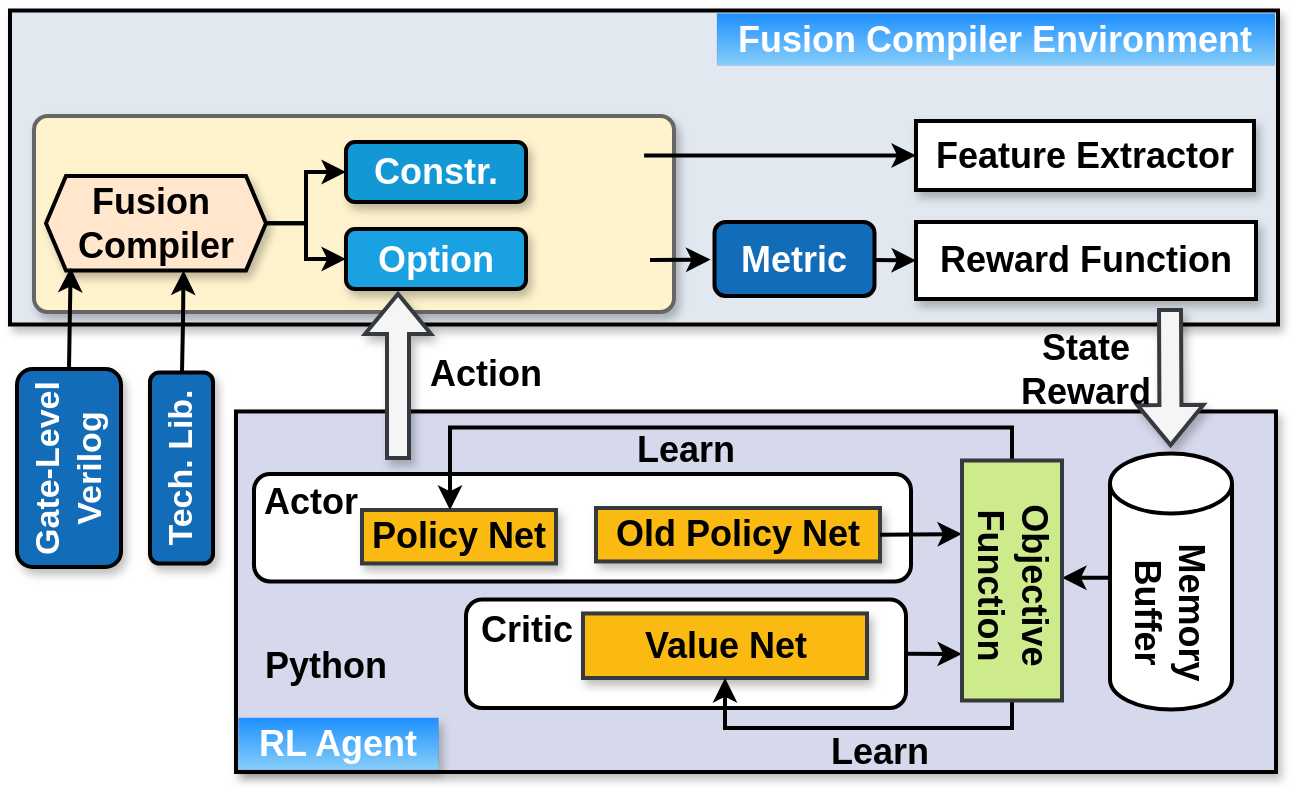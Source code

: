 <mxfile version="27.1.5">
  <diagram name="第 1 页" id="y6g35xjj4APtBhoC3D7p">
    <mxGraphModel dx="992" dy="650" grid="1" gridSize="10" guides="1" tooltips="1" connect="1" arrows="1" fold="1" page="1" pageScale="1" pageWidth="655" pageHeight="420" math="0" shadow="0">
      <root>
        <mxCell id="0" />
        <mxCell id="1" parent="0" />
        <mxCell id="uOctNLvVrp7-WB9e10jX-1" value="&lt;font color=&quot;#ffffff&quot;&gt;&lt;b style=&quot;font-size: 17px;&quot;&gt;&lt;font style=&quot;font-size: 17px;&quot;&gt;Gate-&lt;/font&gt;&lt;/b&gt;&lt;b style=&quot;font-size: 17px; background-color: initial;&quot;&gt;Level&lt;/b&gt;&lt;/font&gt;&lt;div style=&quot;font-size: 17px;&quot;&gt;&lt;div&gt;&lt;b&gt;&lt;font color=&quot;#ffffff&quot; style=&quot;font-size: 17px;&quot;&gt;Verilog&lt;/font&gt;&lt;/b&gt;&lt;/div&gt;&lt;/div&gt;" style="rounded=1;whiteSpace=wrap;html=1;fillColor=#136cb7;strokeColor=#000000;strokeWidth=2;shadow=1;rotation=-90;" parent="1" vertex="1">
          <mxGeometry x="-8" y="210" width="99" height="52" as="geometry" />
        </mxCell>
        <mxCell id="uOctNLvVrp7-WB9e10jX-2" value="" style="rounded=0;whiteSpace=wrap;html=1;fillColor=#E1E8F0;strokeColor=#000000;strokeWidth=2;shadow=1;" parent="1" vertex="1">
          <mxGeometry x="12" y="7.25" width="634" height="157" as="geometry" />
        </mxCell>
        <mxCell id="uOctNLvVrp7-WB9e10jX-3" value="&lt;b style=&quot;&quot;&gt;&lt;font style=&quot;font-size: 18px; color: rgb(0, 0, 0);&quot;&gt;Feature Extractor&lt;/font&gt;&lt;/b&gt;" style="rounded=0;whiteSpace=wrap;html=1;fillColor=#FFFFFF;strokeColor=#000000;strokeWidth=2;shadow=1;" parent="1" vertex="1">
          <mxGeometry x="465" y="62.5" width="169" height="34.5" as="geometry" />
        </mxCell>
        <mxCell id="mRqJrL3Eu6v0HynvB5B--16" style="rounded=0;orthogonalLoop=1;jettySize=auto;html=1;entryX=0;entryY=0.5;entryDx=0;entryDy=0;strokeWidth=2;" parent="1" source="uOctNLvVrp7-WB9e10jX-5" target="uOctNLvVrp7-WB9e10jX-6" edge="1">
          <mxGeometry relative="1" as="geometry" />
        </mxCell>
        <mxCell id="uOctNLvVrp7-WB9e10jX-5" value="&lt;font color=&quot;#ffffff&quot; size=&quot;1&quot; style=&quot;&quot;&gt;&lt;b style=&quot;font-size: 18px;&quot;&gt;Metric&lt;/b&gt;&lt;/font&gt;" style="rounded=1;whiteSpace=wrap;html=1;fillColor=#136cb7;strokeColor=#000000;strokeWidth=2;" parent="1" vertex="1">
          <mxGeometry x="364.25" y="113" width="80" height="37" as="geometry" />
        </mxCell>
        <mxCell id="uOctNLvVrp7-WB9e10jX-6" value="&lt;b style=&quot;&quot;&gt;&lt;font style=&quot;font-size: 18px; color: rgb(0, 0, 0);&quot;&gt;Reward Function&lt;/font&gt;&lt;/b&gt;" style="rounded=0;whiteSpace=wrap;html=1;fillColor=#FFFFFF;strokeColor=#000000;strokeWidth=2;shadow=1;" parent="1" vertex="1">
          <mxGeometry x="465" y="113" width="170" height="38.5" as="geometry" />
        </mxCell>
        <mxCell id="uOctNLvVrp7-WB9e10jX-21" value="" style="rounded=0;whiteSpace=wrap;html=1;fillColor=#D6D9EC;strokeColor=#000000;strokeWidth=2;shadow=1;" parent="1" vertex="1">
          <mxGeometry x="125" y="207.73" width="520" height="180.27" as="geometry" />
        </mxCell>
        <mxCell id="uOctNLvVrp7-WB9e10jX-23" value="&lt;font color=&quot;#ffffff&quot; size=&quot;1&quot; style=&quot;&quot;&gt;&lt;b style=&quot;font-size: 18px;&quot;&gt;RL Agent&lt;/b&gt;&lt;/font&gt;" style="text;html=1;align=center;verticalAlign=middle;whiteSpace=wrap;rounded=0;fillColor=#1E90FF;strokeColor=#36393d;strokeWidth=0;shadow=1;gradientColor=#87CEFA;" parent="1" vertex="1">
          <mxGeometry x="126" y="360.73" width="100" height="26" as="geometry" />
        </mxCell>
        <mxCell id="uOctNLvVrp7-WB9e10jX-24" value="" style="rounded=1;whiteSpace=wrap;html=1;strokeWidth=2;fillColor=#FFFFFF;" parent="1" vertex="1">
          <mxGeometry x="134" y="239" width="328.5" height="53.73" as="geometry" />
        </mxCell>
        <mxCell id="uOctNLvVrp7-WB9e10jX-27" value="&lt;b style=&quot;&quot;&gt;&lt;font style=&quot;font-size: 18px;&quot;&gt;Policy Net&lt;/font&gt;&lt;/b&gt;" style="rounded=0;whiteSpace=wrap;html=1;fillColor=#faba11;strokeColor=#36393d;strokeWidth=2;shadow=1;" parent="1" vertex="1">
          <mxGeometry x="188" y="257" width="97" height="26.73" as="geometry" />
        </mxCell>
        <mxCell id="uOctNLvVrp7-WB9e10jX-28" value="&lt;b style=&quot;&quot;&gt;&lt;font style=&quot;font-size: 18px;&quot;&gt;Old Policy Net&lt;/font&gt;&lt;/b&gt;" style="rounded=0;whiteSpace=wrap;html=1;fillColor=#faba11;strokeColor=#36393d;strokeWidth=2;shadow=1;" parent="1" vertex="1">
          <mxGeometry x="305" y="256" width="142" height="26.73" as="geometry" />
        </mxCell>
        <mxCell id="uOctNLvVrp7-WB9e10jX-30" value="" style="rounded=1;whiteSpace=wrap;html=1;strokeWidth=2;fillColor=#FFFFFF;" parent="1" vertex="1">
          <mxGeometry x="240" y="301.73" width="220" height="54.27" as="geometry" />
        </mxCell>
        <mxCell id="uOctNLvVrp7-WB9e10jX-31" value="&lt;b style=&quot;&quot;&gt;&lt;font style=&quot;font-size: 18px;&quot;&gt;Value Net&lt;/font&gt;&lt;/b&gt;" style="rounded=0;whiteSpace=wrap;html=1;fillColor=#faba11;strokeColor=#36393d;strokeWidth=2;shadow=1;" parent="1" vertex="1">
          <mxGeometry x="298.5" y="308.73" width="142" height="32.27" as="geometry" />
        </mxCell>
        <mxCell id="uOctNLvVrp7-WB9e10jX-33" value="&lt;span style=&quot;font-size: 18px;&quot;&gt;&lt;b&gt;Actor&lt;/b&gt;&lt;/span&gt;" style="text;html=1;align=center;verticalAlign=middle;whiteSpace=wrap;rounded=0;" parent="1" vertex="1">
          <mxGeometry x="122" y="237.73" width="81" height="30" as="geometry" />
        </mxCell>
        <mxCell id="uOctNLvVrp7-WB9e10jX-34" value="&lt;span style=&quot;font-size: 18px;&quot;&gt;&lt;b&gt;Critic&lt;/b&gt;&lt;/span&gt;" style="text;html=1;align=center;verticalAlign=middle;whiteSpace=wrap;rounded=0;" parent="1" vertex="1">
          <mxGeometry x="230" y="301.73" width="81" height="30" as="geometry" />
        </mxCell>
        <mxCell id="uOctNLvVrp7-WB9e10jX-35" value="" style="endArrow=classic;html=1;rounded=0;strokeWidth=2;exitX=1;exitY=0.5;exitDx=0;exitDy=0;" parent="1" source="uOctNLvVrp7-WB9e10jX-28" edge="1">
          <mxGeometry width="50" height="50" relative="1" as="geometry">
            <mxPoint x="412" y="256.73" as="sourcePoint" />
            <mxPoint x="488" y="269" as="targetPoint" />
          </mxGeometry>
        </mxCell>
        <mxCell id="uOctNLvVrp7-WB9e10jX-36" value="" style="endArrow=classic;html=1;rounded=0;strokeWidth=2;exitX=1;exitY=0.5;exitDx=0;exitDy=0;" parent="1" source="uOctNLvVrp7-WB9e10jX-30" edge="1">
          <mxGeometry width="50" height="50" relative="1" as="geometry">
            <mxPoint x="451.3" y="352.73" as="sourcePoint" />
            <mxPoint x="488" y="329" as="targetPoint" />
          </mxGeometry>
        </mxCell>
        <mxCell id="uOctNLvVrp7-WB9e10jX-37" value="" style="endArrow=classic;html=1;rounded=0;strokeWidth=2;edgeStyle=orthogonalEdgeStyle;" parent="1" target="uOctNLvVrp7-WB9e10jX-27" edge="1">
          <mxGeometry width="50" height="50" relative="1" as="geometry">
            <mxPoint x="513" y="235.73" as="sourcePoint" />
            <mxPoint x="478.5" y="184.73" as="targetPoint" />
            <Array as="points">
              <mxPoint x="513" y="215.73" />
              <mxPoint x="232" y="215.73" />
            </Array>
          </mxGeometry>
        </mxCell>
        <mxCell id="uOctNLvVrp7-WB9e10jX-38" value="" style="endArrow=classic;html=1;rounded=0;strokeWidth=2;edgeStyle=orthogonalEdgeStyle;entryX=0.5;entryY=1;entryDx=0;entryDy=0;" parent="1" target="uOctNLvVrp7-WB9e10jX-31" edge="1">
          <mxGeometry width="50" height="50" relative="1" as="geometry">
            <mxPoint x="513" y="345.73" as="sourcePoint" />
            <mxPoint x="149.5" y="156.73" as="targetPoint" />
            <Array as="points">
              <mxPoint x="513" y="366" />
              <mxPoint x="370" y="366" />
            </Array>
          </mxGeometry>
        </mxCell>
        <mxCell id="uOctNLvVrp7-WB9e10jX-39" value="" style="endArrow=classic;html=1;rounded=0;strokeWidth=2;entryX=-0.004;entryY=0.225;entryDx=0;entryDy=0;entryPerimeter=0;" parent="1" edge="1">
          <mxGeometry width="50" height="50" relative="1" as="geometry">
            <mxPoint x="583" y="290.87" as="sourcePoint" />
            <mxPoint x="538" y="290.87" as="targetPoint" />
          </mxGeometry>
        </mxCell>
        <mxCell id="mRqJrL3Eu6v0HynvB5B--1" value="" style="rounded=1;whiteSpace=wrap;html=1;fillColor=#fef3cd;fontColor=#333333;strokeColor=#666666;strokeWidth=2;shadow=1;arcSize=7;" parent="1" vertex="1">
          <mxGeometry x="24" y="60" width="320" height="98" as="geometry" />
        </mxCell>
        <mxCell id="Z6-IWBhORdnSb49iaQ7a-1" value="&lt;font color=&quot;#ffffff&quot;&gt;&lt;b style=&quot;font-size: 18px;&quot;&gt;Fusion Compiler&amp;nbsp;&lt;/b&gt;&lt;b style=&quot;background-color: initial; font-size: 18px;&quot;&gt;Environment&lt;/b&gt;&lt;/font&gt;" style="text;html=1;align=center;verticalAlign=middle;whiteSpace=wrap;rounded=0;fillColor=#1E90FF;strokeColor=#36393d;strokeWidth=0;shadow=0;gradientColor=#87CEFA;" parent="1" vertex="1">
          <mxGeometry x="365.25" y="8.5" width="279" height="26" as="geometry" />
        </mxCell>
        <mxCell id="mRqJrL3Eu6v0HynvB5B--14" style="edgeStyle=orthogonalEdgeStyle;rounded=0;orthogonalLoop=1;jettySize=auto;html=1;entryX=0;entryY=0.5;entryDx=0;entryDy=0;strokeWidth=2;exitX=1;exitY=0.5;exitDx=0;exitDy=0;" parent="1" source="uOctNLvVrp7-WB9e10jX-4" target="mRqJrL3Eu6v0HynvB5B--11" edge="1">
          <mxGeometry relative="1" as="geometry" />
        </mxCell>
        <mxCell id="uOctNLvVrp7-WB9e10jX-4" value="&lt;span style=&quot;font-size: 18px;&quot;&gt;&lt;b&gt;Fusion&amp;nbsp;&lt;/b&gt;&lt;/span&gt;&lt;div&gt;&lt;span style=&quot;font-size: 18px;&quot;&gt;&lt;b&gt;Compiler&lt;/b&gt;&lt;/span&gt;&lt;/div&gt;" style="shape=hexagon;perimeter=hexagonPerimeter2;whiteSpace=wrap;html=1;fixedSize=1;fillColor=#ffe6cc;strokeColor=#000000;strokeWidth=2;shadow=1;rounded=0;size=10;" parent="1" vertex="1">
          <mxGeometry x="30" y="90" width="110" height="47.25" as="geometry" />
        </mxCell>
        <mxCell id="mRqJrL3Eu6v0HynvB5B--12" style="edgeStyle=orthogonalEdgeStyle;rounded=0;orthogonalLoop=1;jettySize=auto;html=1;entryX=1;entryY=0.5;entryDx=0;entryDy=0;startArrow=classic;startFill=1;endArrow=none;endFill=0;strokeWidth=2;exitX=0;exitY=0.5;exitDx=0;exitDy=0;" parent="1" source="mRqJrL3Eu6v0HynvB5B--7" target="uOctNLvVrp7-WB9e10jX-4" edge="1">
          <mxGeometry relative="1" as="geometry" />
        </mxCell>
        <mxCell id="mRqJrL3Eu6v0HynvB5B--7" value="&lt;b style=&quot;font-size: 18px;&quot;&gt;Constr.&lt;/b&gt;" style="rounded=1;whiteSpace=wrap;html=1;fillColor=#1398d6;strokeColor=#000000;strokeWidth=2;shadow=1;fontColor=#ffffff;" parent="1" vertex="1">
          <mxGeometry x="180" y="73" width="90" height="30" as="geometry" />
        </mxCell>
        <mxCell id="mRqJrL3Eu6v0HynvB5B--11" value="&lt;b style=&quot;font-size: 18px;&quot;&gt;Option&lt;/b&gt;" style="rounded=1;whiteSpace=wrap;html=1;fillColor=#1aa1e2;strokeColor=#000000;strokeWidth=2;shadow=1;fontColor=#ffffff;" parent="1" vertex="1">
          <mxGeometry x="180" y="116.5" width="90" height="30" as="geometry" />
        </mxCell>
        <mxCell id="mRqJrL3Eu6v0HynvB5B--17" style="rounded=0;orthogonalLoop=1;jettySize=auto;html=1;endArrow=none;endFill=0;startArrow=classic;startFill=1;strokeWidth=2;" parent="1" edge="1">
          <mxGeometry relative="1" as="geometry">
            <mxPoint x="362.25" y="131.785" as="sourcePoint" />
            <mxPoint x="332" y="132" as="targetPoint" />
          </mxGeometry>
        </mxCell>
        <mxCell id="mRqJrL3Eu6v0HynvB5B--18" style="rounded=0;orthogonalLoop=1;jettySize=auto;html=1;strokeWidth=2;startArrow=classic;startFill=1;endArrow=none;endFill=0;exitX=0;exitY=0.5;exitDx=0;exitDy=0;entryX=0.018;entryY=0.606;entryDx=0;entryDy=0;entryPerimeter=0;" parent="1" source="uOctNLvVrp7-WB9e10jX-3" edge="1">
          <mxGeometry relative="1" as="geometry">
            <mxPoint x="414" y="77.5" as="sourcePoint" />
            <mxPoint x="329.05" y="79.748" as="targetPoint" />
          </mxGeometry>
        </mxCell>
        <mxCell id="mRqJrL3Eu6v0HynvB5B--23" value="&lt;font style=&quot;font-size: 18px;&quot;&gt;&lt;b&gt;Python&lt;/b&gt;&lt;/font&gt;" style="text;html=1;align=center;verticalAlign=middle;whiteSpace=wrap;rounded=0;" parent="1" vertex="1">
          <mxGeometry x="140" y="320.23" width="60" height="30" as="geometry" />
        </mxCell>
        <mxCell id="uOctNLvVrp7-WB9e10jX-20" value="" style="shape=flexArrow;endArrow=classic;html=1;rounded=0;strokeWidth=2;fillColor=#F5F5F5;strokeColor=#36393d;shadow=1;" parent="1" edge="1">
          <mxGeometry width="50" height="50" relative="1" as="geometry">
            <mxPoint x="206" y="232" as="sourcePoint" />
            <mxPoint x="206" y="148" as="targetPoint" />
          </mxGeometry>
        </mxCell>
        <mxCell id="PPSa7iiMIstqjjVd7r5D-18" value="&lt;font color=&quot;#ffffff&quot;&gt;&lt;span style=&quot;font-size: 17px;&quot;&gt;&lt;b&gt;Tech. Lib.&lt;/b&gt;&lt;/span&gt;&lt;/font&gt;" style="rounded=1;whiteSpace=wrap;html=1;fillColor=#136cb7;strokeColor=#000000;strokeWidth=2;shadow=1;rotation=-90;" parent="1" vertex="1">
          <mxGeometry x="50" y="220.25" width="95.5" height="31.5" as="geometry" />
        </mxCell>
        <mxCell id="U8O_AbmF_lkEtaVU8-Hk-19" style="edgeStyle=orthogonalEdgeStyle;rounded=0;orthogonalLoop=1;jettySize=auto;html=1;entryX=0.625;entryY=1;entryDx=0;entryDy=0;strokeWidth=2;" parent="1" target="uOctNLvVrp7-WB9e10jX-4" edge="1">
          <mxGeometry relative="1" as="geometry">
            <mxPoint x="98" y="187.95" as="sourcePoint" />
          </mxGeometry>
        </mxCell>
        <mxCell id="PPSa7iiMIstqjjVd7r5D-25" value="" style="shape=flexArrow;endArrow=none;html=1;rounded=0;strokeWidth=2;fillColor=#F5F5F5;strokeColor=#36393d;shadow=1;startArrow=block;endFill=0;" parent="1" edge="1">
          <mxGeometry width="50" height="50" relative="1" as="geometry">
            <mxPoint x="592.3" y="225.5" as="sourcePoint" />
            <mxPoint x="592" y="156" as="targetPoint" />
          </mxGeometry>
        </mxCell>
        <mxCell id="PPSa7iiMIstqjjVd7r5D-29" value="" style="group" parent="1" vertex="1" connectable="0">
          <mxGeometry x="562" y="233.73" width="61" height="128.03" as="geometry" />
        </mxCell>
        <mxCell id="uOctNLvVrp7-WB9e10jX-32" value="" style="shape=cylinder3;whiteSpace=wrap;html=1;boundedLbl=1;backgroundOutline=1;size=15;strokeWidth=2;" parent="PPSa7iiMIstqjjVd7r5D-29" vertex="1">
          <mxGeometry y="-5" width="61" height="128.03" as="geometry" />
        </mxCell>
        <mxCell id="PPSa7iiMIstqjjVd7r5D-27" value="&lt;font style=&quot;font-size: 18px;&quot;&gt;&lt;b style=&quot;&quot;&gt;Memory&lt;/b&gt;&lt;/font&gt;&lt;div style=&quot;font-size: 18px;&quot;&gt;&lt;font&gt;&lt;b style=&quot;&quot;&gt;Buffer&lt;/b&gt;&lt;/font&gt;&lt;/div&gt;" style="text;html=1;align=center;verticalAlign=middle;whiteSpace=wrap;rounded=0;direction=south;rotation=90;" parent="PPSa7iiMIstqjjVd7r5D-29" vertex="1">
          <mxGeometry x="-10.31" y="62.629" width="79.901" height="23.022" as="geometry" />
        </mxCell>
        <mxCell id="PPSa7iiMIstqjjVd7r5D-31" value="" style="group;fillColor=#cdeb8b;strokeColor=#36393d;container=0;strokeWidth=2;" parent="1" vertex="1" connectable="0">
          <mxGeometry x="488" y="232.25" width="50" height="120" as="geometry" />
        </mxCell>
        <mxCell id="PPSa7iiMIstqjjVd7r5D-26" value="&lt;font style=&quot;font-size: 18px;&quot;&gt;&lt;b&gt;Objective&lt;/b&gt;&lt;/font&gt;&lt;div style=&quot;font-size: 18px;&quot;&gt;&lt;b&gt;Function&lt;/b&gt;&lt;/div&gt;" style="text;html=1;align=center;verticalAlign=middle;whiteSpace=wrap;rounded=0;direction=south;rotation=90;" parent="1" vertex="1">
          <mxGeometry x="466.5" y="281.71" width="93" height="25" as="geometry" />
        </mxCell>
        <mxCell id="PPSa7iiMIstqjjVd7r5D-33" style="rounded=0;orthogonalLoop=1;jettySize=auto;html=1;entryX=0.112;entryY=0.971;entryDx=0;entryDy=0;strokeWidth=2;exitX=1;exitY=0.5;exitDx=0;exitDy=0;entryPerimeter=0;" parent="1" source="uOctNLvVrp7-WB9e10jX-1" target="uOctNLvVrp7-WB9e10jX-4" edge="1">
          <mxGeometry relative="1" as="geometry">
            <mxPoint x="54.96" y="261.25" as="targetPoint" />
          </mxGeometry>
        </mxCell>
        <mxCell id="U8O_AbmF_lkEtaVU8-Hk-4" value="&lt;font style=&quot;font-size: 18px;&quot;&gt;&lt;b&gt;Action&lt;/b&gt;&lt;/font&gt;" style="text;html=1;align=center;verticalAlign=middle;whiteSpace=wrap;rounded=0;" parent="1" vertex="1">
          <mxGeometry x="220" y="174.25" width="60" height="30" as="geometry" />
        </mxCell>
        <mxCell id="U8O_AbmF_lkEtaVU8-Hk-5" value="&lt;font style=&quot;font-size: 18px;&quot;&gt;&lt;b&gt;State&lt;/b&gt;&lt;/font&gt;&lt;div&gt;&lt;font style=&quot;font-size: 18px;&quot;&gt;&lt;b&gt;Reward&lt;/b&gt;&lt;/font&gt;&lt;/div&gt;" style="text;html=1;align=center;verticalAlign=middle;whiteSpace=wrap;rounded=0;" parent="1" vertex="1">
          <mxGeometry x="520" y="172.25" width="60" height="30" as="geometry" />
        </mxCell>
        <mxCell id="U8O_AbmF_lkEtaVU8-Hk-21" value="&lt;font style=&quot;font-size: 18px;&quot;&gt;&lt;b&gt;Learn&lt;/b&gt;&lt;/font&gt;" style="text;html=1;align=center;verticalAlign=middle;whiteSpace=wrap;rounded=0;" parent="1" vertex="1">
          <mxGeometry x="320" y="212" width="60" height="30" as="geometry" />
        </mxCell>
        <mxCell id="U8O_AbmF_lkEtaVU8-Hk-22" value="&lt;font style=&quot;font-size: 18px;&quot;&gt;&lt;b&gt;Learn&lt;/b&gt;&lt;/font&gt;" style="text;html=1;align=center;verticalAlign=middle;whiteSpace=wrap;rounded=0;" parent="1" vertex="1">
          <mxGeometry x="417" y="362.73" width="60" height="30" as="geometry" />
        </mxCell>
      </root>
    </mxGraphModel>
  </diagram>
</mxfile>
